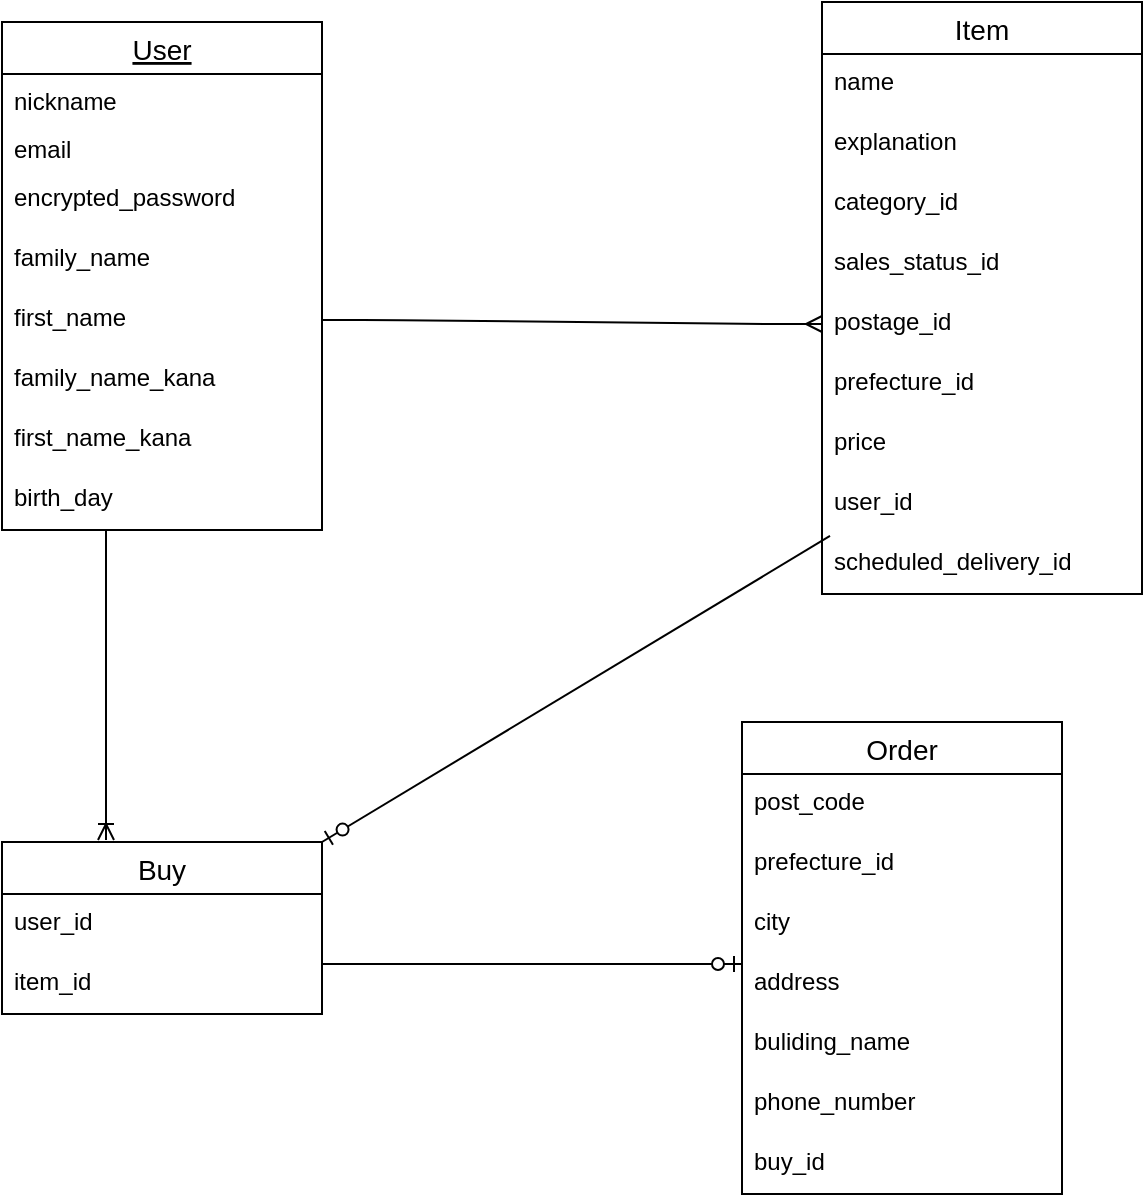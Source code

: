 <mxfile>
    <diagram id="O8da555JvhcOOswfeF79" name="ページ1">
        <mxGraphModel dx="251" dy="583" grid="1" gridSize="10" guides="1" tooltips="1" connect="1" arrows="0" fold="1" page="1" pageScale="1" pageWidth="827" pageHeight="1169" math="0" shadow="0">
            <root>
                <mxCell id="0"/>
                <mxCell id="1" parent="0"/>
                <mxCell id="8" value="User" style="swimlane;fontStyle=4;childLayout=stackLayout;horizontal=1;startSize=26;horizontalStack=0;resizeParent=1;resizeParentMax=0;resizeLast=0;collapsible=1;marginBottom=0;align=center;fontSize=14;" parent="1" vertex="1">
                    <mxGeometry x="110" y="130" width="160" height="254" as="geometry"/>
                </mxCell>
                <mxCell id="25" value="nickname" style="text;strokeColor=none;fillColor=none;spacingLeft=4;spacingRight=4;overflow=hidden;rotatable=0;points=[[0,0.5],[1,0.5]];portConstraint=eastwest;fontSize=12;labelBackgroundColor=default;" parent="8" vertex="1">
                    <mxGeometry y="26" width="160" height="24" as="geometry"/>
                </mxCell>
                <mxCell id="9" value="email" style="text;strokeColor=none;fillColor=none;spacingLeft=4;spacingRight=4;overflow=hidden;rotatable=0;points=[[0,0.5],[1,0.5]];portConstraint=eastwest;fontSize=12;" parent="8" vertex="1">
                    <mxGeometry y="50" width="160" height="24" as="geometry"/>
                </mxCell>
                <mxCell id="10" value="encrypted_password" style="text;strokeColor=none;fillColor=none;spacingLeft=4;spacingRight=4;overflow=hidden;rotatable=0;points=[[0,0.5],[1,0.5]];portConstraint=eastwest;fontSize=12;" parent="8" vertex="1">
                    <mxGeometry y="74" width="160" height="30" as="geometry"/>
                </mxCell>
                <mxCell id="11" value="family_name" style="text;strokeColor=none;fillColor=none;spacingLeft=4;spacingRight=4;overflow=hidden;rotatable=0;points=[[0,0.5],[1,0.5]];portConstraint=eastwest;fontSize=12;" parent="8" vertex="1">
                    <mxGeometry y="104" width="160" height="30" as="geometry"/>
                </mxCell>
                <mxCell id="26" value="first_name" style="text;strokeColor=none;fillColor=none;spacingLeft=4;spacingRight=4;overflow=hidden;rotatable=0;points=[[0,0.5],[1,0.5]];portConstraint=eastwest;fontSize=12;" parent="8" vertex="1">
                    <mxGeometry y="134" width="160" height="30" as="geometry"/>
                </mxCell>
                <mxCell id="27" value="family_name_kana" style="text;strokeColor=none;fillColor=none;spacingLeft=4;spacingRight=4;overflow=hidden;rotatable=0;points=[[0,0.5],[1,0.5]];portConstraint=eastwest;fontSize=12;" parent="8" vertex="1">
                    <mxGeometry y="164" width="160" height="30" as="geometry"/>
                </mxCell>
                <mxCell id="28" value="first_name_kana" style="text;strokeColor=none;fillColor=none;spacingLeft=4;spacingRight=4;overflow=hidden;rotatable=0;points=[[0,0.5],[1,0.5]];portConstraint=eastwest;fontSize=12;" parent="8" vertex="1">
                    <mxGeometry y="194" width="160" height="30" as="geometry"/>
                </mxCell>
                <mxCell id="29" value="birth_day" style="text;strokeColor=none;fillColor=none;spacingLeft=4;spacingRight=4;overflow=hidden;rotatable=0;points=[[0,0.5],[1,0.5]];portConstraint=eastwest;fontSize=12;" parent="8" vertex="1">
                    <mxGeometry y="224" width="160" height="30" as="geometry"/>
                </mxCell>
                <mxCell id="55" value="Item" style="swimlane;fontStyle=0;childLayout=stackLayout;horizontal=1;startSize=26;horizontalStack=0;resizeParent=1;resizeParentMax=0;resizeLast=0;collapsible=1;marginBottom=0;align=center;fontSize=14;labelBackgroundColor=default;labelBorderColor=none;strokeColor=default;" parent="1" vertex="1">
                    <mxGeometry x="520" y="120" width="160" height="296" as="geometry"/>
                </mxCell>
                <mxCell id="56" value="name" style="text;strokeColor=none;fillColor=none;spacingLeft=4;spacingRight=4;overflow=hidden;rotatable=0;points=[[0,0.5],[1,0.5]];portConstraint=eastwest;fontSize=12;labelBackgroundColor=default;labelBorderColor=none;" parent="55" vertex="1">
                    <mxGeometry y="26" width="160" height="30" as="geometry"/>
                </mxCell>
                <mxCell id="57" value="explanation" style="text;strokeColor=none;fillColor=none;spacingLeft=4;spacingRight=4;overflow=hidden;rotatable=0;points=[[0,0.5],[1,0.5]];portConstraint=eastwest;fontSize=12;labelBackgroundColor=default;labelBorderColor=none;" parent="55" vertex="1">
                    <mxGeometry y="56" width="160" height="30" as="geometry"/>
                </mxCell>
                <mxCell id="58" value="category_id" style="text;strokeColor=none;fillColor=none;spacingLeft=4;spacingRight=4;overflow=hidden;rotatable=0;points=[[0,0.5],[1,0.5]];portConstraint=eastwest;fontSize=12;labelBackgroundColor=default;labelBorderColor=none;" parent="55" vertex="1">
                    <mxGeometry y="86" width="160" height="30" as="geometry"/>
                </mxCell>
                <mxCell id="60" value="sales_status_id" style="text;strokeColor=none;fillColor=none;spacingLeft=4;spacingRight=4;overflow=hidden;rotatable=0;points=[[0,0.5],[1,0.5]];portConstraint=eastwest;fontSize=12;labelBackgroundColor=default;labelBorderColor=none;" parent="55" vertex="1">
                    <mxGeometry y="116" width="160" height="30" as="geometry"/>
                </mxCell>
                <mxCell id="61" value="postage_id" style="text;strokeColor=none;fillColor=none;spacingLeft=4;spacingRight=4;overflow=hidden;rotatable=0;points=[[0,0.5],[1,0.5]];portConstraint=eastwest;fontSize=12;labelBackgroundColor=default;labelBorderColor=none;" parent="55" vertex="1">
                    <mxGeometry y="146" width="160" height="30" as="geometry"/>
                </mxCell>
                <mxCell id="62" value="prefecture_id" style="text;strokeColor=none;fillColor=none;spacingLeft=4;spacingRight=4;overflow=hidden;rotatable=0;points=[[0,0.5],[1,0.5]];portConstraint=eastwest;fontSize=12;labelBackgroundColor=default;labelBorderColor=none;" parent="55" vertex="1">
                    <mxGeometry y="176" width="160" height="30" as="geometry"/>
                </mxCell>
                <mxCell id="64" value="price" style="text;strokeColor=none;fillColor=none;spacingLeft=4;spacingRight=4;overflow=hidden;rotatable=0;points=[[0,0.5],[1,0.5]];portConstraint=eastwest;fontSize=12;labelBackgroundColor=default;labelBorderColor=none;" parent="55" vertex="1">
                    <mxGeometry y="206" width="160" height="30" as="geometry"/>
                </mxCell>
                <mxCell id="65" value="user_id" style="text;strokeColor=none;fillColor=none;spacingLeft=4;spacingRight=4;overflow=hidden;rotatable=0;points=[[0,0.5],[1,0.5]];portConstraint=eastwest;fontSize=12;labelBackgroundColor=default;labelBorderColor=none;" parent="55" vertex="1">
                    <mxGeometry y="236" width="160" height="30" as="geometry"/>
                </mxCell>
                <mxCell id="87" value="scheduled_delivery_id" style="text;strokeColor=none;fillColor=none;spacingLeft=4;spacingRight=4;overflow=hidden;rotatable=0;points=[[0,0.5],[1,0.5]];portConstraint=eastwest;fontSize=12;labelBackgroundColor=default;labelBorderColor=none;" vertex="1" parent="55">
                    <mxGeometry y="266" width="160" height="30" as="geometry"/>
                </mxCell>
                <mxCell id="66" value="" style="edgeStyle=entityRelationEdgeStyle;fontSize=12;html=1;endArrow=ERmany;exitX=1;exitY=0.5;exitDx=0;exitDy=0;entryX=0;entryY=0.5;entryDx=0;entryDy=0;" parent="1" source="26" target="61" edge="1">
                    <mxGeometry width="100" height="100" relative="1" as="geometry">
                        <mxPoint x="370" y="460" as="sourcePoint"/>
                        <mxPoint x="470" y="360" as="targetPoint"/>
                    </mxGeometry>
                </mxCell>
                <mxCell id="67" value="Buy" style="swimlane;fontStyle=0;childLayout=stackLayout;horizontal=1;startSize=26;horizontalStack=0;resizeParent=1;resizeParentMax=0;resizeLast=0;collapsible=1;marginBottom=0;align=center;fontSize=14;labelBackgroundColor=default;labelBorderColor=none;strokeColor=default;" parent="1" vertex="1">
                    <mxGeometry x="110" y="540" width="160" height="86" as="geometry"/>
                </mxCell>
                <mxCell id="68" value="user_id" style="text;strokeColor=none;fillColor=none;spacingLeft=4;spacingRight=4;overflow=hidden;rotatable=0;points=[[0,0.5],[1,0.5]];portConstraint=eastwest;fontSize=12;labelBackgroundColor=default;labelBorderColor=none;" parent="67" vertex="1">
                    <mxGeometry y="26" width="160" height="30" as="geometry"/>
                </mxCell>
                <mxCell id="69" value="item_id" style="text;strokeColor=none;fillColor=none;spacingLeft=4;spacingRight=4;overflow=hidden;rotatable=0;points=[[0,0.5],[1,0.5]];portConstraint=eastwest;fontSize=12;labelBackgroundColor=default;labelBorderColor=none;" parent="67" vertex="1">
                    <mxGeometry y="56" width="160" height="30" as="geometry"/>
                </mxCell>
                <mxCell id="74" value="" style="fontSize=12;html=1;endArrow=ERoneToMany;exitX=0.325;exitY=1;exitDx=0;exitDy=0;exitPerimeter=0;entryX=0.325;entryY=-0.012;entryDx=0;entryDy=0;entryPerimeter=0;" parent="1" source="29" target="67" edge="1">
                    <mxGeometry width="100" height="100" relative="1" as="geometry">
                        <mxPoint x="370" y="500" as="sourcePoint"/>
                        <mxPoint x="470" y="400" as="targetPoint"/>
                    </mxGeometry>
                </mxCell>
                <mxCell id="76" value="" style="fontSize=12;html=1;endArrow=ERzeroToOne;endFill=1;exitX=0.025;exitY=1.033;exitDx=0;exitDy=0;exitPerimeter=0;entryX=1;entryY=0;entryDx=0;entryDy=0;" parent="1" source="65" target="67" edge="1">
                    <mxGeometry width="100" height="100" relative="1" as="geometry">
                        <mxPoint x="340" y="660" as="sourcePoint"/>
                        <mxPoint x="260" y="760" as="targetPoint"/>
                    </mxGeometry>
                </mxCell>
                <mxCell id="77" value="Order" style="swimlane;fontStyle=0;childLayout=stackLayout;horizontal=1;startSize=26;horizontalStack=0;resizeParent=1;resizeParentMax=0;resizeLast=0;collapsible=1;marginBottom=0;align=center;fontSize=14;labelBackgroundColor=default;labelBorderColor=none;strokeColor=default;" parent="1" vertex="1">
                    <mxGeometry x="480" y="480" width="160" height="236" as="geometry"/>
                </mxCell>
                <mxCell id="78" value="post_code" style="text;strokeColor=none;fillColor=none;spacingLeft=4;spacingRight=4;overflow=hidden;rotatable=0;points=[[0,0.5],[1,0.5]];portConstraint=eastwest;fontSize=12;labelBackgroundColor=none;labelBorderColor=none;" parent="77" vertex="1">
                    <mxGeometry y="26" width="160" height="30" as="geometry"/>
                </mxCell>
                <mxCell id="80" value="prefecture_id" style="text;strokeColor=none;fillColor=none;spacingLeft=4;spacingRight=4;overflow=hidden;rotatable=0;points=[[0,0.5],[1,0.5]];portConstraint=eastwest;fontSize=12;labelBackgroundColor=default;labelBorderColor=none;" parent="77" vertex="1">
                    <mxGeometry y="56" width="160" height="30" as="geometry"/>
                </mxCell>
                <mxCell id="81" value="city" style="text;strokeColor=none;fillColor=none;spacingLeft=4;spacingRight=4;overflow=hidden;rotatable=0;points=[[0,0.5],[1,0.5]];portConstraint=eastwest;fontSize=12;labelBackgroundColor=default;labelBorderColor=none;" parent="77" vertex="1">
                    <mxGeometry y="86" width="160" height="30" as="geometry"/>
                </mxCell>
                <mxCell id="82" value="address" style="text;strokeColor=none;fillColor=none;spacingLeft=4;spacingRight=4;overflow=hidden;rotatable=0;points=[[0,0.5],[1,0.5]];portConstraint=eastwest;fontSize=12;labelBackgroundColor=default;labelBorderColor=none;" parent="77" vertex="1">
                    <mxGeometry y="116" width="160" height="30" as="geometry"/>
                </mxCell>
                <mxCell id="83" value="buliding_name" style="text;strokeColor=none;fillColor=none;spacingLeft=4;spacingRight=4;overflow=hidden;rotatable=0;points=[[0,0.5],[1,0.5]];portConstraint=eastwest;fontSize=12;labelBackgroundColor=default;labelBorderColor=none;" parent="77" vertex="1">
                    <mxGeometry y="146" width="160" height="30" as="geometry"/>
                </mxCell>
                <mxCell id="84" value="phone_number" style="text;strokeColor=none;fillColor=none;spacingLeft=4;spacingRight=4;overflow=hidden;rotatable=0;points=[[0,0.5],[1,0.5]];portConstraint=eastwest;fontSize=12;labelBackgroundColor=default;labelBorderColor=none;" parent="77" vertex="1">
                    <mxGeometry y="176" width="160" height="30" as="geometry"/>
                </mxCell>
                <mxCell id="85" value="buy_id" style="text;strokeColor=none;fillColor=none;spacingLeft=4;spacingRight=4;overflow=hidden;rotatable=0;points=[[0,0.5],[1,0.5]];portConstraint=eastwest;fontSize=12;labelBackgroundColor=default;labelBorderColor=none;" parent="77" vertex="1">
                    <mxGeometry y="206" width="160" height="30" as="geometry"/>
                </mxCell>
                <mxCell id="86" value="" style="fontSize=12;html=1;endArrow=ERzeroToOne;endFill=1;" parent="1" edge="1">
                    <mxGeometry width="100" height="100" relative="1" as="geometry">
                        <mxPoint x="270" y="601" as="sourcePoint"/>
                        <mxPoint x="480" y="601" as="targetPoint"/>
                    </mxGeometry>
                </mxCell>
            </root>
        </mxGraphModel>
    </diagram>
</mxfile>